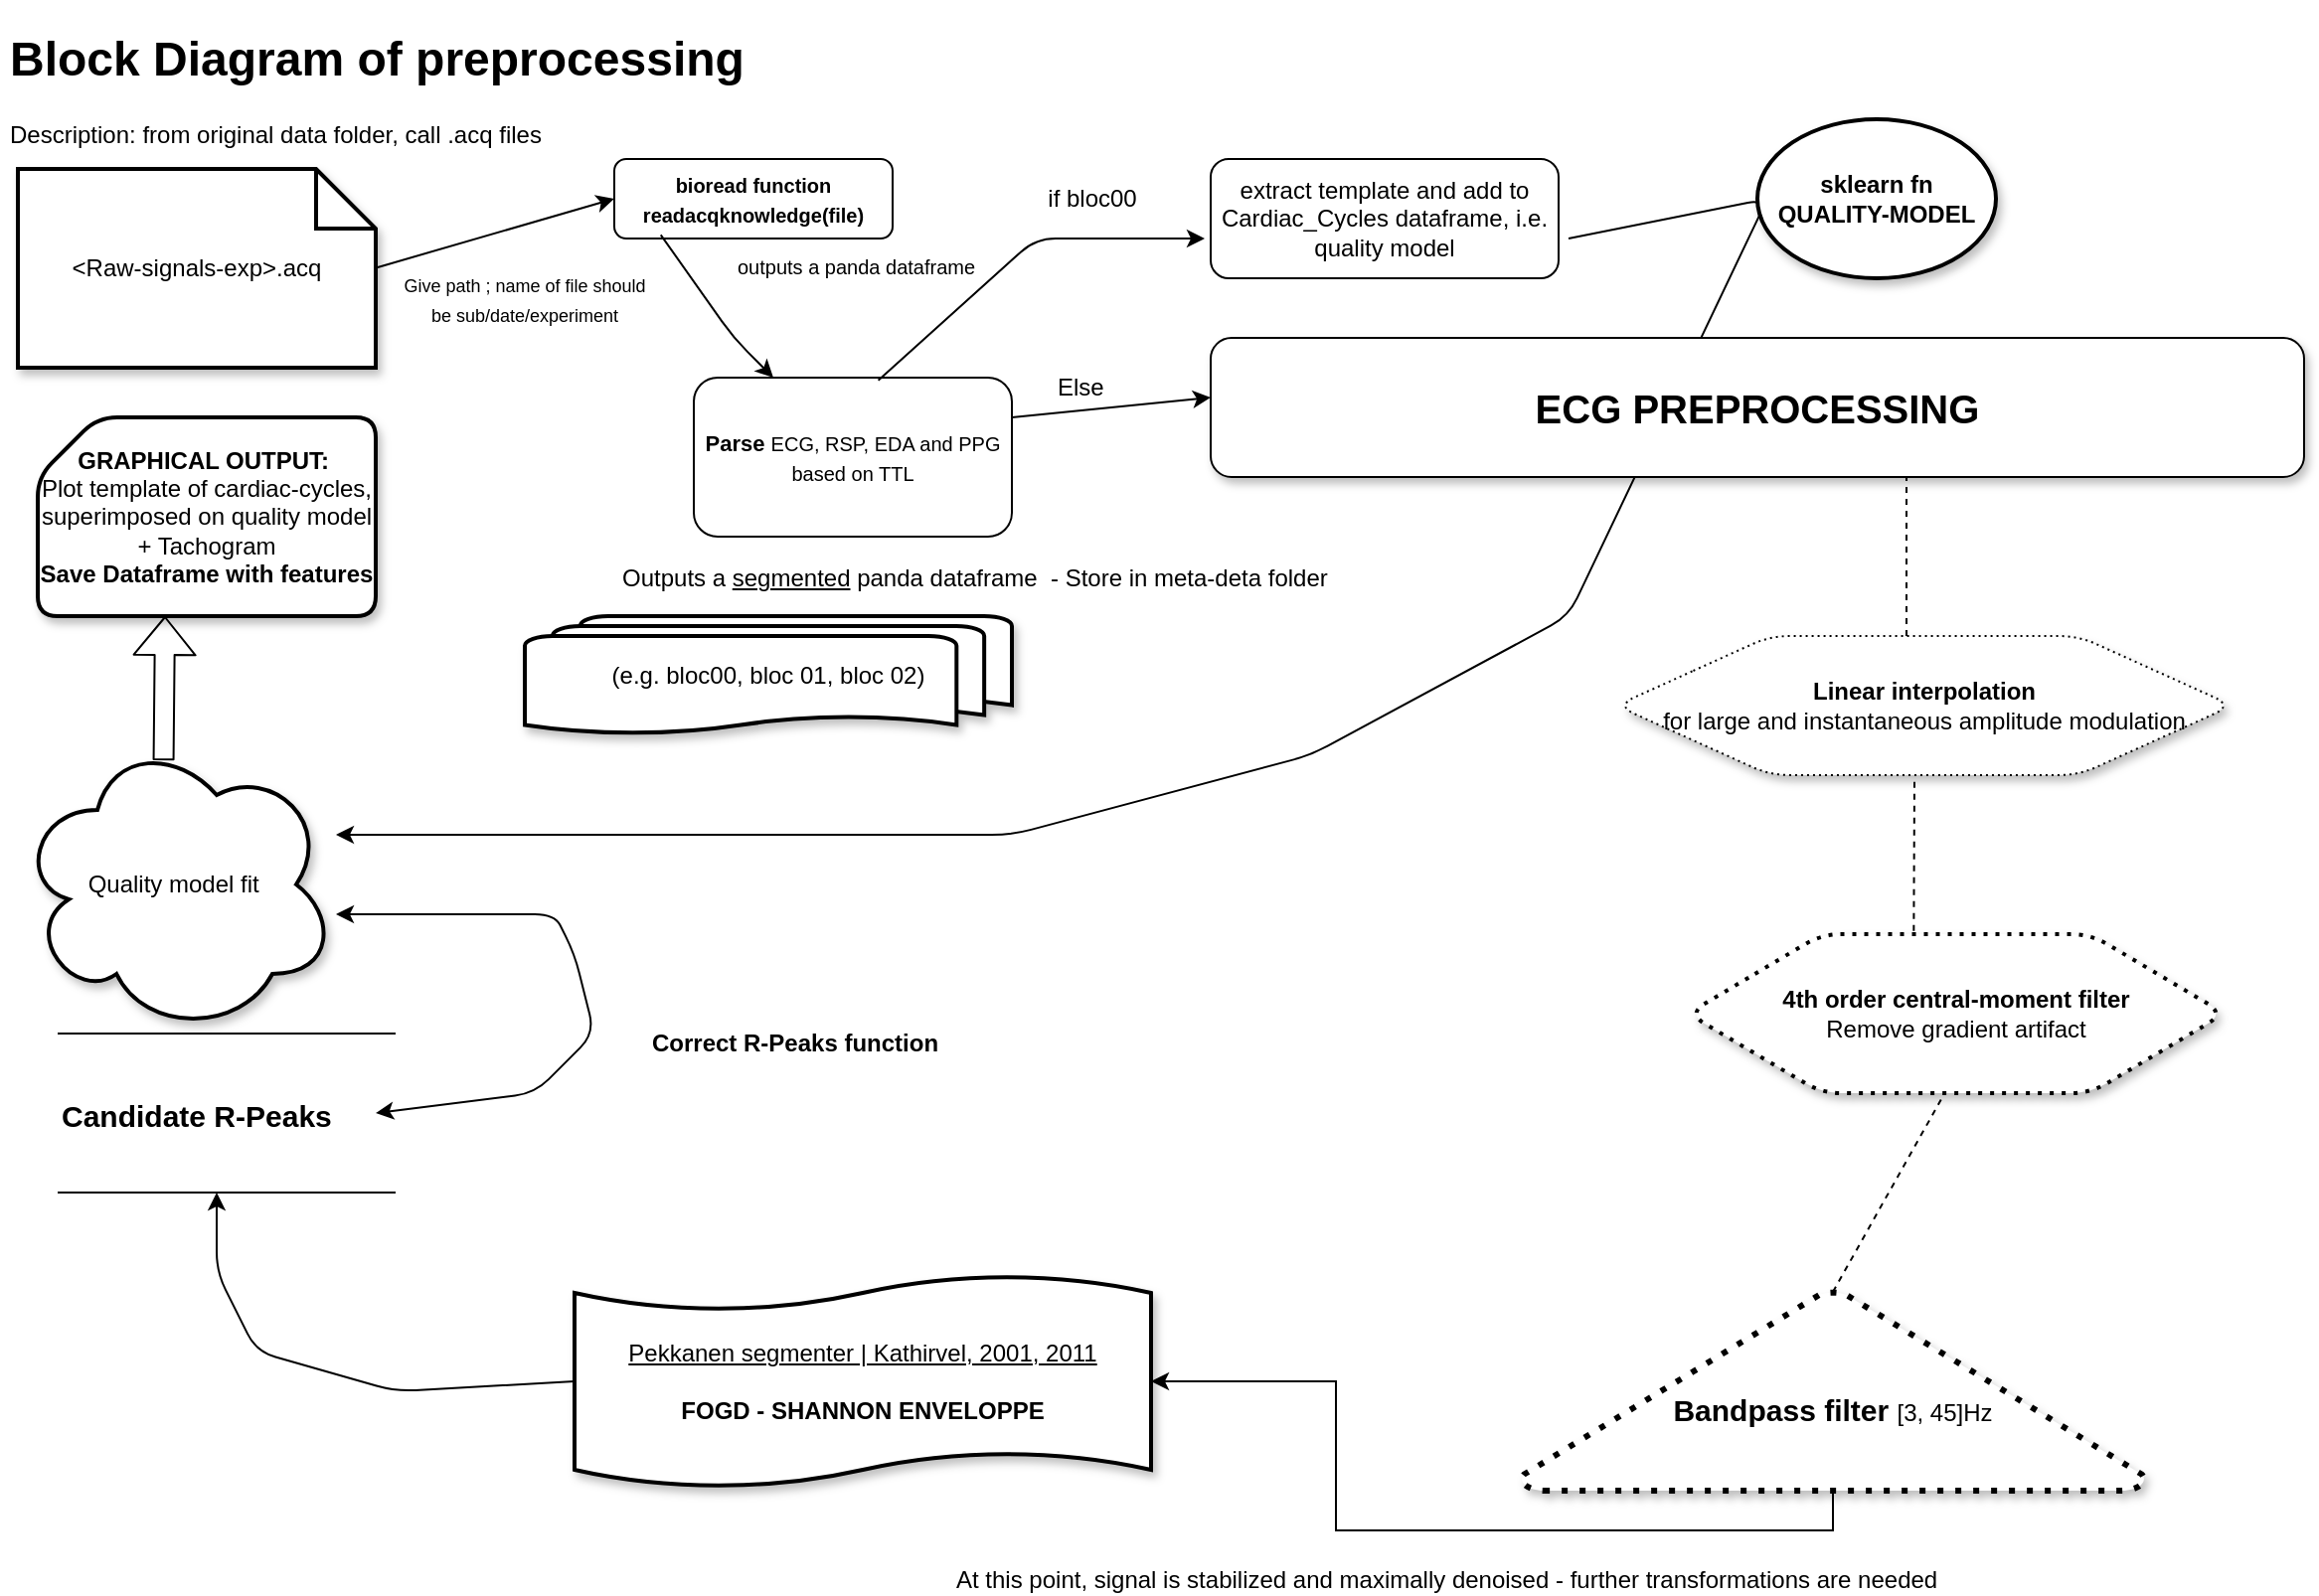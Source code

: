 <mxGraphModel dx="1226" dy="772" grid="1" gridSize="10" guides="1" tooltips="1" connect="1" arrows="1" fold="1" page="1" pageScale="1" pageWidth="1169" pageHeight="827" background="#ffffff"><root><mxCell id="0"/><mxCell id="1" parent="0"/><mxCell id="59" value="" style="endArrow=classic;html=1;" parent="1" edge="1"><mxGeometry width="50" height="50" relative="1" as="geometry"><mxPoint x="790" y="120" as="sourcePoint"/><mxPoint x="170" y="420" as="targetPoint"/><Array as="points"><mxPoint x="890" y="100"/><mxPoint x="790" y="310"/><mxPoint x="660" y="380"/><mxPoint x="510" y="420"/></Array></mxGeometry></mxCell><mxCell id="8" value="" style="endArrow=classic;html=1;entryX=0;entryY=0.5;exitX=1;exitY=0.5;" parent="1" target="9" edge="1"><mxGeometry width="50" height="50" relative="1" as="geometry"><mxPoint x="190.588" y="134.588" as="sourcePoint"/><mxPoint x="360" y="140" as="targetPoint"/></mxGeometry></mxCell><mxCell id="9" value="&lt;div&gt;&lt;span style=&quot;font-size: 10px&quot;&gt;&lt;b&gt;bioread function&lt;/b&gt;&lt;/span&gt;&lt;/div&gt;&lt;b&gt;&lt;font style=&quot;font-size: 10px&quot;&gt;readacqknowledge(file)&lt;/font&gt;&lt;/b&gt;" style="rounded=1;whiteSpace=wrap;html=1;" parent="1" vertex="1"><mxGeometry x="310" y="80" width="140" height="40" as="geometry"/></mxCell><mxCell id="10" value="&lt;font&gt;&lt;b&gt;&lt;font style=&quot;font-size: 11px&quot;&gt;Parse &lt;/font&gt;&lt;/b&gt;&lt;span style=&quot;font-size: 10px&quot;&gt;ECG, RSP, EDA and PPG based on TTL&lt;/span&gt;&lt;/font&gt;" style="rounded=1;whiteSpace=wrap;html=1;" parent="1" vertex="1"><mxGeometry x="350" y="190" width="160" height="80" as="geometry"/></mxCell><mxCell id="12" value="" style="endArrow=classic;html=1;exitX=0.167;exitY=0.954;exitPerimeter=0;entryX=0.25;entryY=0;" parent="1" source="9" target="10" edge="1"><mxGeometry width="50" height="50" relative="1" as="geometry"><mxPoint x="270" y="250" as="sourcePoint"/><mxPoint x="405.571" y="200.143" as="targetPoint"/><Array as="points"><mxPoint x="370" y="170"/></Array></mxGeometry></mxCell><mxCell id="13" value="" style="endArrow=classic;html=1;exitX=0.58;exitY=0.017;exitPerimeter=0;" parent="1" source="10" edge="1"><mxGeometry width="50" height="50" relative="1" as="geometry"><mxPoint x="479.25" y="170" as="sourcePoint"/><mxPoint x="607" y="120" as="targetPoint"/><Array as="points"><mxPoint x="522" y="120"/></Array></mxGeometry></mxCell><mxCell id="21" value="if bloc00" style="text;html=1;resizable=0;points=[];align=center;verticalAlign=middle;labelBackgroundColor=#ffffff;" parent="13" vertex="1" connectable="0"><mxGeometry x="0.002" y="-19" relative="1" as="geometry"><mxPoint x="23" y="-41" as="offset"/></mxGeometry></mxCell><mxCell id="14" value="" style="endArrow=classic;html=1;exitX=1;exitY=0.25;" parent="1" source="10" edge="1"><mxGeometry width="50" height="50" relative="1" as="geometry"><mxPoint x="524.429" y="191" as="sourcePoint"/><mxPoint x="610" y="200" as="targetPoint"/></mxGeometry></mxCell><mxCell id="15" value="extract template and add to Cardiac_Cycles dataframe, i.e. quality model" style="rounded=1;whiteSpace=wrap;html=1;" parent="1" vertex="1"><mxGeometry x="610" y="80" width="175" height="60" as="geometry"/></mxCell><mxCell id="16" value="&lt;h1&gt;Block Diagram of preprocessing&lt;/h1&gt;&lt;p&gt;Description: from original data folder, call .acq files&lt;/p&gt;" style="text;html=1;strokeColor=none;fillColor=none;spacing=5;spacingTop=-20;whiteSpace=wrap;overflow=hidden;rounded=0;" parent="1" vertex="1"><mxGeometry x="1" y="10" width="479" height="80" as="geometry"/></mxCell><mxCell id="17" value="&lt;font style=&quot;font-size: 9px&quot;&gt;Give path ; name of file should be sub/date/experiment&lt;/font&gt;" style="text;html=1;strokeColor=none;fillColor=none;align=center;verticalAlign=middle;whiteSpace=wrap;rounded=0;" parent="1" vertex="1"><mxGeometry x="200" y="140" width="130" height="20" as="geometry"/></mxCell><mxCell id="18" value="&lt;font style=&quot;font-size: 10px&quot;&gt;outputs a panda dataframe&lt;/font&gt;" style="text;html=1;resizable=0;points=[];autosize=1;align=left;verticalAlign=top;spacingTop=-4;" parent="1" vertex="1"><mxGeometry x="370" y="124" width="130" height="20" as="geometry"/></mxCell><mxCell id="26" value="Else" style="text;html=1;resizable=0;points=[];autosize=1;align=left;verticalAlign=top;spacingTop=-4;" parent="1" vertex="1"><mxGeometry x="531" y="185" width="40" height="10" as="geometry"/></mxCell><mxCell id="27" value="&lt;b&gt;&lt;font style=&quot;font-size: 20px&quot;&gt;ECG PREPROCESSING&lt;/font&gt;&lt;/b&gt;" style="rounded=1;whiteSpace=wrap;html=1;gradientColor=#ffffff;shadow=1;" parent="1" vertex="1"><mxGeometry x="610" y="170" width="550" height="70" as="geometry"/></mxCell><mxCell id="31" value="" style="endArrow=none;dashed=1;html=1;" parent="1" edge="1"><mxGeometry width="50" height="50" relative="1" as="geometry"><mxPoint x="960" y="320" as="sourcePoint"/><mxPoint x="960" y="240" as="targetPoint"/></mxGeometry></mxCell><mxCell id="32" value="&lt;b&gt;Linear interpolation&lt;/b&gt;&lt;div&gt; for large and instantaneous amplitude modulation&lt;/div&gt;" style="shape=hexagon;perimeter=hexagonPerimeter2;whiteSpace=wrap;html=1;shadow=1;dashed=1;dashPattern=1 2;gradientColor=#ffffff;rounded=1;comic=0;" parent="1" vertex="1"><mxGeometry x="814" y="320" width="310" height="70" as="geometry"/></mxCell><mxCell id="34" value="" style="endArrow=none;dashed=1;html=1;exitX=0.421;exitY=-0.021;exitPerimeter=0;" parent="1" source="38" edge="1"><mxGeometry width="50" height="50" relative="1" as="geometry"><mxPoint x="880" y="470" as="sourcePoint"/><mxPoint x="964" y="393" as="targetPoint"/></mxGeometry></mxCell><mxCell id="37" value="" style="endArrow=none;dashed=1;html=1;entryX=0.476;entryY=1.015;entryPerimeter=0;exitX=0.5;exitY=0;exitPerimeter=0;" parent="1" source="45" target="38" edge="1"><mxGeometry width="50" height="50" relative="1" as="geometry"><mxPoint x="881.176" y="653.412" as="sourcePoint"/><mxPoint x="910" y="550" as="targetPoint"/></mxGeometry></mxCell><mxCell id="38" value="&lt;b&gt;4th order central-moment filter&lt;/b&gt;&lt;div&gt;Remove gradient artifact&lt;/div&gt;" style="shape=hexagon;perimeter=hexagonPerimeter2;whiteSpace=wrap;html=1;shadow=1;dashed=1;dashPattern=1 2;gradientColor=#ffffff;rounded=1;strokeWidth=2;" parent="1" vertex="1"><mxGeometry x="850" y="470" width="270" height="80" as="geometry"/></mxCell><mxCell id="43" style="edgeStyle=orthogonalEdgeStyle;rounded=0;html=1;exitX=0;exitY=0.5;entryX=0;entryY=0.5;jettySize=auto;orthogonalLoop=1;" parent="1" source="27" target="27" edge="1"><mxGeometry relative="1" as="geometry"/></mxCell><mxCell id="49" style="edgeStyle=orthogonalEdgeStyle;rounded=0;html=1;exitX=0.5;exitY=1;exitPerimeter=0;jettySize=auto;orthogonalLoop=1;" parent="1" source="45" target="48" edge="1"><mxGeometry relative="1" as="geometry"/></mxCell><mxCell id="45" value="&lt;div&gt;&lt;b style=&quot;font-size: 15px&quot;&gt;&lt;br&gt;&lt;/b&gt;&lt;/div&gt;&lt;b style=&quot;font-size: 15px&quot;&gt;Bandpass filter&amp;nbsp;&lt;/b&gt;&lt;span&gt;[3, 45]Hz&lt;/span&gt;" style="shape=mxgraph.flowchart.extract_or_measurement;whiteSpace=wrap;html=1;fillColor=#ffffff;strokeColor=#000000;strokeWidth=3;shadow=1;dashed=1;dashPattern=1 2;" parent="1" vertex="1"><mxGeometry x="766" y="650" width="314" height="100" as="geometry"/></mxCell><mxCell id="48" value="&lt;u&gt;Pekkanen segmenter | Kathirvel, 2001, 2011&lt;/u&gt;&lt;div&gt;&lt;br&gt;&lt;/div&gt;&lt;div&gt;&lt;b&gt;FOGD - SHANNON ENVELOPPE&lt;/b&gt;&lt;/div&gt;" style="shape=mxgraph.flowchart.paper_tape;whiteSpace=wrap;html=1;fillColor=#ffffff;strokeColor=#000000;strokeWidth=2;shadow=1;gradientColor=#ffffff;gradientDirection=east;" parent="1" vertex="1"><mxGeometry x="290" y="640" width="290" height="110" as="geometry"/></mxCell><mxCell id="50" value="At this point, signal is stabilized and maximally denoised - further transformations are needed" style="text;html=1;resizable=0;points=[];autosize=1;align=left;verticalAlign=top;spacingTop=-4;" parent="1" vertex="1"><mxGeometry x="480" y="785" width="510" height="10" as="geometry"/></mxCell><mxCell id="51" value="&lt;span style=&quot;letter-spacing: 0px&quot;&gt;(e.g. bloc00, bloc 01, bloc 02)&lt;/span&gt;" style="shape=mxgraph.flowchart.multi-document;whiteSpace=wrap;html=1;fillColor=#ffffff;strokeColor=#000000;strokeWidth=2;rounded=1;shadow=1;comic=0;" parent="1" vertex="1"><mxGeometry x="265" y="310" width="245" height="60" as="geometry"/></mxCell><mxCell id="53" value="&lt;span&gt;Outputs a&amp;nbsp;&lt;/span&gt;&lt;u&gt;segmented&lt;/u&gt;&lt;span&gt;&amp;nbsp;panda dataframe&amp;nbsp; - Store in meta-deta folder&lt;/span&gt;" style="text;html=1;resizable=0;points=[];autosize=1;align=left;verticalAlign=top;spacingTop=-4;" parent="1" vertex="1"><mxGeometry x="312" y="281" width="370" height="10" as="geometry"/></mxCell><mxCell id="55" value="" style="endArrow=classic;html=1;exitX=0;exitY=0.5;exitPerimeter=0;" parent="1" source="48" edge="1"><mxGeometry width="50" height="50" relative="1" as="geometry"><mxPoint x="141" y="675" as="sourcePoint"/><mxPoint x="110" y="600" as="targetPoint"/><Array as="points"><mxPoint x="200" y="700"/><mxPoint x="130" y="680"/><mxPoint x="110" y="640"/></Array></mxGeometry></mxCell><mxCell id="57" value="&lt;span&gt;&amp;lt;Raw-signals-exp&amp;gt;.acq&lt;/span&gt;" style="shape=note;whiteSpace=wrap;html=1;rounded=1;shadow=1;comic=0;strokeWidth=2;gradientColor=#ffffff;" parent="1" vertex="1"><mxGeometry x="10" y="85" width="180" height="100" as="geometry"/></mxCell><mxCell id="60" value="&lt;div&gt;&lt;b&gt;sklearn fn&lt;/b&gt;&lt;/div&gt;&lt;b&gt;QUALITY-MODEL&lt;/b&gt;" style="ellipse;whiteSpace=wrap;html=1;rounded=1;shadow=1;comic=0;strokeWidth=2;gradientColor=#ffffff;" parent="1" vertex="1"><mxGeometry x="885" y="60" width="120" height="80" as="geometry"/></mxCell><mxCell id="62" value="" style="endArrow=none;html=1;" parent="1" edge="1"><mxGeometry width="50" height="50" relative="1" as="geometry"><mxPoint x="30" y="600" as="sourcePoint"/><mxPoint x="200" y="600" as="targetPoint"/></mxGeometry></mxCell><mxCell id="63" value="" style="endArrow=none;html=1;" parent="1" edge="1"><mxGeometry width="50" height="50" relative="1" as="geometry"><mxPoint x="30" y="520" as="sourcePoint"/><mxPoint x="200" y="520" as="targetPoint"/></mxGeometry></mxCell><mxCell id="64" value="&lt;b&gt;&lt;font style=&quot;font-size: 15px&quot;&gt;Candidate R-Peaks&lt;/font&gt;&lt;/b&gt;" style="text;html=1;resizable=0;points=[];autosize=1;align=left;verticalAlign=top;spacingTop=-4;" parent="1" vertex="1"><mxGeometry x="30" y="550" width="150" height="20" as="geometry"/></mxCell><mxCell id="66" value="" style="endArrow=classic;startArrow=classic;html=1;" parent="1" edge="1"><mxGeometry width="50" height="50" relative="1" as="geometry"><mxPoint x="190" y="560" as="sourcePoint"/><mxPoint x="170" y="460" as="targetPoint"/><Array as="points"><mxPoint x="270" y="550"/><mxPoint x="300" y="520"/><mxPoint x="290" y="480"/><mxPoint x="280" y="460"/></Array></mxGeometry></mxCell><mxCell id="69" value="&lt;b&gt;Correct R-Peaks function&lt;/b&gt;" style="text;html=1;resizable=0;points=[];autosize=1;align=left;verticalAlign=top;spacingTop=-4;" parent="1" vertex="1"><mxGeometry x="327" y="515" width="160" height="10" as="geometry"/></mxCell><mxCell id="70" value="Quality model fit&amp;nbsp;" style="ellipse;shape=cloud;whiteSpace=wrap;html=1;rounded=1;shadow=1;comic=0;strokeWidth=2;gradientColor=#ffffff;" parent="1" vertex="1"><mxGeometry x="10" y="370" width="160" height="150" as="geometry"/></mxCell><mxCell id="71" value="" style="shape=flexArrow;endArrow=classic;html=1;fillColor=#ffffff;exitX=0.458;exitY=0.084;exitPerimeter=0;" parent="1" source="70" edge="1"><mxGeometry width="50" height="50" relative="1" as="geometry"><mxPoint x="50" y="380" as="sourcePoint"/><mxPoint x="84" y="310" as="targetPoint"/></mxGeometry></mxCell><mxCell id="73" value="&lt;b&gt;GRAPHICAL OUTPUT:&amp;nbsp;&lt;/b&gt;&lt;div&gt;Plot template of cardiac-cycles, superimposed on quality model + Tachogram&lt;/div&gt;&lt;div&gt;&lt;b&gt;Save Dataframe with features&lt;/b&gt;&lt;/div&gt;" style="shape=card;whiteSpace=wrap;html=1;rounded=1;shadow=1;comic=0;strokeWidth=2;gradientColor=#ffffff;" parent="1" vertex="1"><mxGeometry x="20" y="210" width="170" height="100" as="geometry"/></mxCell></root></mxGraphModel>